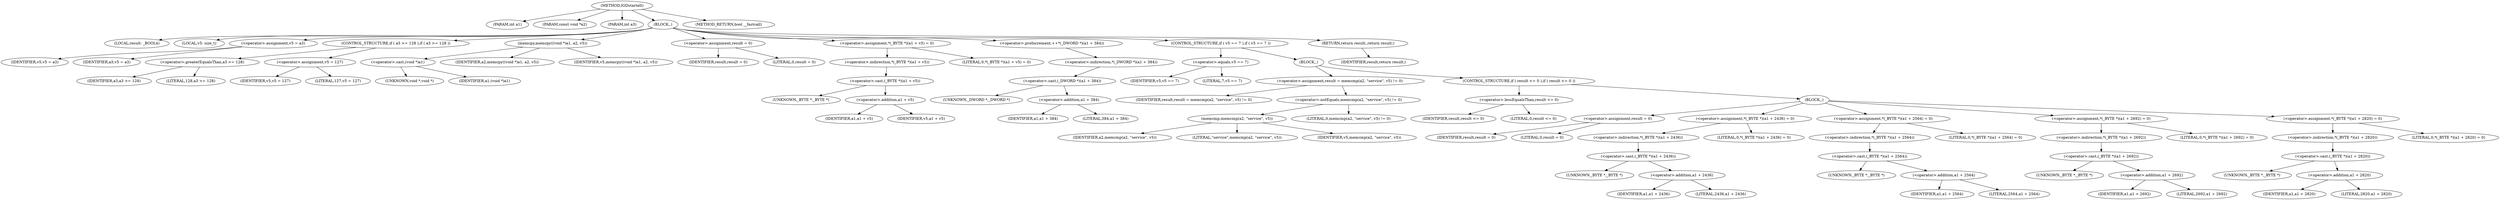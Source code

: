 digraph IGDstartelt {  
"1000103" [label = "(METHOD,IGDstartelt)" ]
"1000104" [label = "(PARAM,int a1)" ]
"1000105" [label = "(PARAM,const void *a2)" ]
"1000106" [label = "(PARAM,int a3)" ]
"1000107" [label = "(BLOCK,,)" ]
"1000108" [label = "(LOCAL,result: _BOOL4)" ]
"1000109" [label = "(LOCAL,v5: size_t)" ]
"1000110" [label = "(<operator>.assignment,v5 = a3)" ]
"1000111" [label = "(IDENTIFIER,v5,v5 = a3)" ]
"1000112" [label = "(IDENTIFIER,a3,v5 = a3)" ]
"1000113" [label = "(CONTROL_STRUCTURE,if ( a3 >= 128 ),if ( a3 >= 128 ))" ]
"1000114" [label = "(<operator>.greaterEqualsThan,a3 >= 128)" ]
"1000115" [label = "(IDENTIFIER,a3,a3 >= 128)" ]
"1000116" [label = "(LITERAL,128,a3 >= 128)" ]
"1000117" [label = "(<operator>.assignment,v5 = 127)" ]
"1000118" [label = "(IDENTIFIER,v5,v5 = 127)" ]
"1000119" [label = "(LITERAL,127,v5 = 127)" ]
"1000120" [label = "(memcpy,memcpy((void *)a1, a2, v5))" ]
"1000121" [label = "(<operator>.cast,(void *)a1)" ]
"1000122" [label = "(UNKNOWN,void *,void *)" ]
"1000123" [label = "(IDENTIFIER,a1,(void *)a1)" ]
"1000124" [label = "(IDENTIFIER,a2,memcpy((void *)a1, a2, v5))" ]
"1000125" [label = "(IDENTIFIER,v5,memcpy((void *)a1, a2, v5))" ]
"1000126" [label = "(<operator>.assignment,result = 0)" ]
"1000127" [label = "(IDENTIFIER,result,result = 0)" ]
"1000128" [label = "(LITERAL,0,result = 0)" ]
"1000129" [label = "(<operator>.assignment,*(_BYTE *)(a1 + v5) = 0)" ]
"1000130" [label = "(<operator>.indirection,*(_BYTE *)(a1 + v5))" ]
"1000131" [label = "(<operator>.cast,(_BYTE *)(a1 + v5))" ]
"1000132" [label = "(UNKNOWN,_BYTE *,_BYTE *)" ]
"1000133" [label = "(<operator>.addition,a1 + v5)" ]
"1000134" [label = "(IDENTIFIER,a1,a1 + v5)" ]
"1000135" [label = "(IDENTIFIER,v5,a1 + v5)" ]
"1000136" [label = "(LITERAL,0,*(_BYTE *)(a1 + v5) = 0)" ]
"1000137" [label = "(<operator>.preIncrement,++*(_DWORD *)(a1 + 384))" ]
"1000138" [label = "(<operator>.indirection,*(_DWORD *)(a1 + 384))" ]
"1000139" [label = "(<operator>.cast,(_DWORD *)(a1 + 384))" ]
"1000140" [label = "(UNKNOWN,_DWORD *,_DWORD *)" ]
"1000141" [label = "(<operator>.addition,a1 + 384)" ]
"1000142" [label = "(IDENTIFIER,a1,a1 + 384)" ]
"1000143" [label = "(LITERAL,384,a1 + 384)" ]
"1000144" [label = "(CONTROL_STRUCTURE,if ( v5 == 7 ),if ( v5 == 7 ))" ]
"1000145" [label = "(<operator>.equals,v5 == 7)" ]
"1000146" [label = "(IDENTIFIER,v5,v5 == 7)" ]
"1000147" [label = "(LITERAL,7,v5 == 7)" ]
"1000148" [label = "(BLOCK,,)" ]
"1000149" [label = "(<operator>.assignment,result = memcmp(a2, \"service\", v5) != 0)" ]
"1000150" [label = "(IDENTIFIER,result,result = memcmp(a2, \"service\", v5) != 0)" ]
"1000151" [label = "(<operator>.notEquals,memcmp(a2, \"service\", v5) != 0)" ]
"1000152" [label = "(memcmp,memcmp(a2, \"service\", v5))" ]
"1000153" [label = "(IDENTIFIER,a2,memcmp(a2, \"service\", v5))" ]
"1000154" [label = "(LITERAL,\"service\",memcmp(a2, \"service\", v5))" ]
"1000155" [label = "(IDENTIFIER,v5,memcmp(a2, \"service\", v5))" ]
"1000156" [label = "(LITERAL,0,memcmp(a2, \"service\", v5) != 0)" ]
"1000157" [label = "(CONTROL_STRUCTURE,if ( result <= 0 ),if ( result <= 0 ))" ]
"1000158" [label = "(<operator>.lessEqualsThan,result <= 0)" ]
"1000159" [label = "(IDENTIFIER,result,result <= 0)" ]
"1000160" [label = "(LITERAL,0,result <= 0)" ]
"1000161" [label = "(BLOCK,,)" ]
"1000162" [label = "(<operator>.assignment,result = 0)" ]
"1000163" [label = "(IDENTIFIER,result,result = 0)" ]
"1000164" [label = "(LITERAL,0,result = 0)" ]
"1000165" [label = "(<operator>.assignment,*(_BYTE *)(a1 + 2436) = 0)" ]
"1000166" [label = "(<operator>.indirection,*(_BYTE *)(a1 + 2436))" ]
"1000167" [label = "(<operator>.cast,(_BYTE *)(a1 + 2436))" ]
"1000168" [label = "(UNKNOWN,_BYTE *,_BYTE *)" ]
"1000169" [label = "(<operator>.addition,a1 + 2436)" ]
"1000170" [label = "(IDENTIFIER,a1,a1 + 2436)" ]
"1000171" [label = "(LITERAL,2436,a1 + 2436)" ]
"1000172" [label = "(LITERAL,0,*(_BYTE *)(a1 + 2436) = 0)" ]
"1000173" [label = "(<operator>.assignment,*(_BYTE *)(a1 + 2564) = 0)" ]
"1000174" [label = "(<operator>.indirection,*(_BYTE *)(a1 + 2564))" ]
"1000175" [label = "(<operator>.cast,(_BYTE *)(a1 + 2564))" ]
"1000176" [label = "(UNKNOWN,_BYTE *,_BYTE *)" ]
"1000177" [label = "(<operator>.addition,a1 + 2564)" ]
"1000178" [label = "(IDENTIFIER,a1,a1 + 2564)" ]
"1000179" [label = "(LITERAL,2564,a1 + 2564)" ]
"1000180" [label = "(LITERAL,0,*(_BYTE *)(a1 + 2564) = 0)" ]
"1000181" [label = "(<operator>.assignment,*(_BYTE *)(a1 + 2692) = 0)" ]
"1000182" [label = "(<operator>.indirection,*(_BYTE *)(a1 + 2692))" ]
"1000183" [label = "(<operator>.cast,(_BYTE *)(a1 + 2692))" ]
"1000184" [label = "(UNKNOWN,_BYTE *,_BYTE *)" ]
"1000185" [label = "(<operator>.addition,a1 + 2692)" ]
"1000186" [label = "(IDENTIFIER,a1,a1 + 2692)" ]
"1000187" [label = "(LITERAL,2692,a1 + 2692)" ]
"1000188" [label = "(LITERAL,0,*(_BYTE *)(a1 + 2692) = 0)" ]
"1000189" [label = "(<operator>.assignment,*(_BYTE *)(a1 + 2820) = 0)" ]
"1000190" [label = "(<operator>.indirection,*(_BYTE *)(a1 + 2820))" ]
"1000191" [label = "(<operator>.cast,(_BYTE *)(a1 + 2820))" ]
"1000192" [label = "(UNKNOWN,_BYTE *,_BYTE *)" ]
"1000193" [label = "(<operator>.addition,a1 + 2820)" ]
"1000194" [label = "(IDENTIFIER,a1,a1 + 2820)" ]
"1000195" [label = "(LITERAL,2820,a1 + 2820)" ]
"1000196" [label = "(LITERAL,0,*(_BYTE *)(a1 + 2820) = 0)" ]
"1000197" [label = "(RETURN,return result;,return result;)" ]
"1000198" [label = "(IDENTIFIER,result,return result;)" ]
"1000199" [label = "(METHOD_RETURN,bool __fastcall)" ]
  "1000103" -> "1000104" 
  "1000103" -> "1000105" 
  "1000103" -> "1000106" 
  "1000103" -> "1000107" 
  "1000103" -> "1000199" 
  "1000107" -> "1000108" 
  "1000107" -> "1000109" 
  "1000107" -> "1000110" 
  "1000107" -> "1000113" 
  "1000107" -> "1000120" 
  "1000107" -> "1000126" 
  "1000107" -> "1000129" 
  "1000107" -> "1000137" 
  "1000107" -> "1000144" 
  "1000107" -> "1000197" 
  "1000110" -> "1000111" 
  "1000110" -> "1000112" 
  "1000113" -> "1000114" 
  "1000113" -> "1000117" 
  "1000114" -> "1000115" 
  "1000114" -> "1000116" 
  "1000117" -> "1000118" 
  "1000117" -> "1000119" 
  "1000120" -> "1000121" 
  "1000120" -> "1000124" 
  "1000120" -> "1000125" 
  "1000121" -> "1000122" 
  "1000121" -> "1000123" 
  "1000126" -> "1000127" 
  "1000126" -> "1000128" 
  "1000129" -> "1000130" 
  "1000129" -> "1000136" 
  "1000130" -> "1000131" 
  "1000131" -> "1000132" 
  "1000131" -> "1000133" 
  "1000133" -> "1000134" 
  "1000133" -> "1000135" 
  "1000137" -> "1000138" 
  "1000138" -> "1000139" 
  "1000139" -> "1000140" 
  "1000139" -> "1000141" 
  "1000141" -> "1000142" 
  "1000141" -> "1000143" 
  "1000144" -> "1000145" 
  "1000144" -> "1000148" 
  "1000145" -> "1000146" 
  "1000145" -> "1000147" 
  "1000148" -> "1000149" 
  "1000148" -> "1000157" 
  "1000149" -> "1000150" 
  "1000149" -> "1000151" 
  "1000151" -> "1000152" 
  "1000151" -> "1000156" 
  "1000152" -> "1000153" 
  "1000152" -> "1000154" 
  "1000152" -> "1000155" 
  "1000157" -> "1000158" 
  "1000157" -> "1000161" 
  "1000158" -> "1000159" 
  "1000158" -> "1000160" 
  "1000161" -> "1000162" 
  "1000161" -> "1000165" 
  "1000161" -> "1000173" 
  "1000161" -> "1000181" 
  "1000161" -> "1000189" 
  "1000162" -> "1000163" 
  "1000162" -> "1000164" 
  "1000165" -> "1000166" 
  "1000165" -> "1000172" 
  "1000166" -> "1000167" 
  "1000167" -> "1000168" 
  "1000167" -> "1000169" 
  "1000169" -> "1000170" 
  "1000169" -> "1000171" 
  "1000173" -> "1000174" 
  "1000173" -> "1000180" 
  "1000174" -> "1000175" 
  "1000175" -> "1000176" 
  "1000175" -> "1000177" 
  "1000177" -> "1000178" 
  "1000177" -> "1000179" 
  "1000181" -> "1000182" 
  "1000181" -> "1000188" 
  "1000182" -> "1000183" 
  "1000183" -> "1000184" 
  "1000183" -> "1000185" 
  "1000185" -> "1000186" 
  "1000185" -> "1000187" 
  "1000189" -> "1000190" 
  "1000189" -> "1000196" 
  "1000190" -> "1000191" 
  "1000191" -> "1000192" 
  "1000191" -> "1000193" 
  "1000193" -> "1000194" 
  "1000193" -> "1000195" 
  "1000197" -> "1000198" 
}
